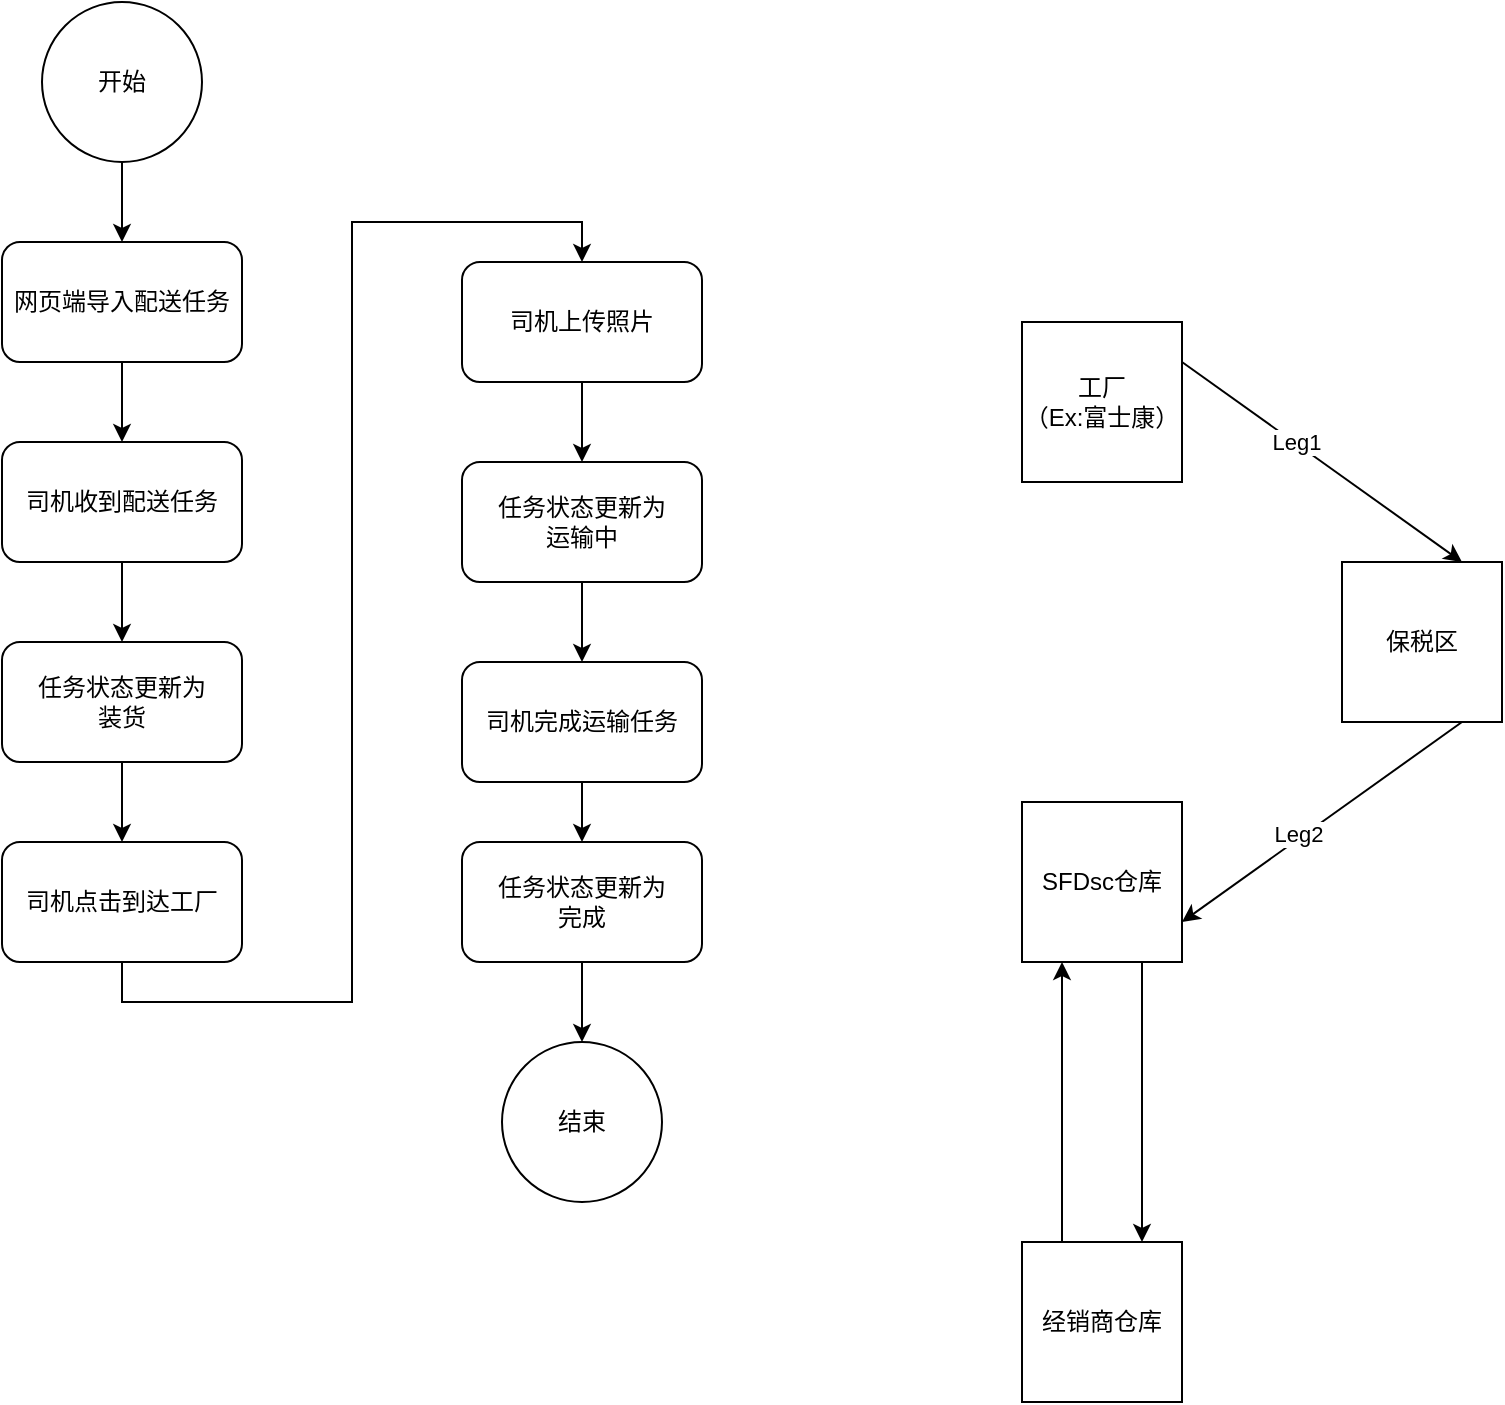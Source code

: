 <mxfile version="16.6.5" type="github">
  <diagram id="6WamHJM3YX5ozM1lHUuu" name="Page-1">
    <mxGraphModel dx="1673" dy="934" grid="1" gridSize="10" guides="1" tooltips="1" connect="1" arrows="1" fold="1" page="1" pageScale="1" pageWidth="827" pageHeight="1169" math="0" shadow="0">
      <root>
        <mxCell id="0" />
        <mxCell id="1" parent="0" />
        <mxCell id="jKYQgYoo8GoiLYSZHEF5-3" style="edgeStyle=orthogonalEdgeStyle;rounded=0;orthogonalLoop=1;jettySize=auto;html=1;exitX=0.5;exitY=1;exitDx=0;exitDy=0;entryX=0.5;entryY=0;entryDx=0;entryDy=0;" edge="1" parent="1" source="jKYQgYoo8GoiLYSZHEF5-1" target="jKYQgYoo8GoiLYSZHEF5-2">
          <mxGeometry relative="1" as="geometry" />
        </mxCell>
        <mxCell id="jKYQgYoo8GoiLYSZHEF5-1" value="开始" style="ellipse;whiteSpace=wrap;html=1;aspect=fixed;" vertex="1" parent="1">
          <mxGeometry x="70" y="120" width="80" height="80" as="geometry" />
        </mxCell>
        <mxCell id="jKYQgYoo8GoiLYSZHEF5-5" style="edgeStyle=orthogonalEdgeStyle;rounded=0;orthogonalLoop=1;jettySize=auto;html=1;exitX=0.5;exitY=1;exitDx=0;exitDy=0;entryX=0.5;entryY=0;entryDx=0;entryDy=0;" edge="1" parent="1" source="jKYQgYoo8GoiLYSZHEF5-2" target="jKYQgYoo8GoiLYSZHEF5-4">
          <mxGeometry relative="1" as="geometry" />
        </mxCell>
        <mxCell id="jKYQgYoo8GoiLYSZHEF5-2" value="网页端导入配送任务" style="rounded=1;whiteSpace=wrap;html=1;" vertex="1" parent="1">
          <mxGeometry x="50" y="240" width="120" height="60" as="geometry" />
        </mxCell>
        <mxCell id="jKYQgYoo8GoiLYSZHEF5-7" style="edgeStyle=orthogonalEdgeStyle;rounded=0;orthogonalLoop=1;jettySize=auto;html=1;exitX=0.5;exitY=1;exitDx=0;exitDy=0;entryX=0.5;entryY=0;entryDx=0;entryDy=0;" edge="1" parent="1" source="jKYQgYoo8GoiLYSZHEF5-4" target="jKYQgYoo8GoiLYSZHEF5-6">
          <mxGeometry relative="1" as="geometry" />
        </mxCell>
        <mxCell id="jKYQgYoo8GoiLYSZHEF5-4" value="司机收到配送任务" style="rounded=1;whiteSpace=wrap;html=1;" vertex="1" parent="1">
          <mxGeometry x="50" y="340" width="120" height="60" as="geometry" />
        </mxCell>
        <mxCell id="jKYQgYoo8GoiLYSZHEF5-9" style="edgeStyle=orthogonalEdgeStyle;rounded=0;orthogonalLoop=1;jettySize=auto;html=1;exitX=0.5;exitY=1;exitDx=0;exitDy=0;entryX=0.5;entryY=0;entryDx=0;entryDy=0;" edge="1" parent="1" source="jKYQgYoo8GoiLYSZHEF5-6" target="jKYQgYoo8GoiLYSZHEF5-8">
          <mxGeometry relative="1" as="geometry" />
        </mxCell>
        <mxCell id="jKYQgYoo8GoiLYSZHEF5-6" value="任务状态更新为&lt;br&gt;装货" style="rounded=1;whiteSpace=wrap;html=1;" vertex="1" parent="1">
          <mxGeometry x="50" y="440" width="120" height="60" as="geometry" />
        </mxCell>
        <mxCell id="jKYQgYoo8GoiLYSZHEF5-11" style="edgeStyle=orthogonalEdgeStyle;rounded=0;orthogonalLoop=1;jettySize=auto;html=1;exitX=0.5;exitY=1;exitDx=0;exitDy=0;entryX=0.5;entryY=0;entryDx=0;entryDy=0;" edge="1" parent="1" source="jKYQgYoo8GoiLYSZHEF5-8" target="jKYQgYoo8GoiLYSZHEF5-10">
          <mxGeometry relative="1" as="geometry" />
        </mxCell>
        <mxCell id="jKYQgYoo8GoiLYSZHEF5-8" value="司机点击到达工厂" style="rounded=1;whiteSpace=wrap;html=1;" vertex="1" parent="1">
          <mxGeometry x="50" y="540" width="120" height="60" as="geometry" />
        </mxCell>
        <mxCell id="jKYQgYoo8GoiLYSZHEF5-13" style="edgeStyle=orthogonalEdgeStyle;rounded=0;orthogonalLoop=1;jettySize=auto;html=1;exitX=0.5;exitY=1;exitDx=0;exitDy=0;entryX=0.5;entryY=0;entryDx=0;entryDy=0;" edge="1" parent="1" source="jKYQgYoo8GoiLYSZHEF5-10" target="jKYQgYoo8GoiLYSZHEF5-12">
          <mxGeometry relative="1" as="geometry" />
        </mxCell>
        <mxCell id="jKYQgYoo8GoiLYSZHEF5-10" value="司机上传照片" style="rounded=1;whiteSpace=wrap;html=1;" vertex="1" parent="1">
          <mxGeometry x="280" y="250" width="120" height="60" as="geometry" />
        </mxCell>
        <mxCell id="jKYQgYoo8GoiLYSZHEF5-15" style="edgeStyle=orthogonalEdgeStyle;rounded=0;orthogonalLoop=1;jettySize=auto;html=1;exitX=0.5;exitY=1;exitDx=0;exitDy=0;entryX=0.5;entryY=0;entryDx=0;entryDy=0;" edge="1" parent="1" source="jKYQgYoo8GoiLYSZHEF5-12" target="jKYQgYoo8GoiLYSZHEF5-14">
          <mxGeometry relative="1" as="geometry" />
        </mxCell>
        <mxCell id="jKYQgYoo8GoiLYSZHEF5-12" value="任务状态更新为&lt;br&gt;运输中" style="rounded=1;whiteSpace=wrap;html=1;" vertex="1" parent="1">
          <mxGeometry x="280" y="350" width="120" height="60" as="geometry" />
        </mxCell>
        <mxCell id="jKYQgYoo8GoiLYSZHEF5-18" style="edgeStyle=orthogonalEdgeStyle;rounded=0;orthogonalLoop=1;jettySize=auto;html=1;exitX=0.5;exitY=1;exitDx=0;exitDy=0;entryX=0.5;entryY=0;entryDx=0;entryDy=0;" edge="1" parent="1" source="jKYQgYoo8GoiLYSZHEF5-14" target="jKYQgYoo8GoiLYSZHEF5-17">
          <mxGeometry relative="1" as="geometry" />
        </mxCell>
        <mxCell id="jKYQgYoo8GoiLYSZHEF5-14" value="司机完成运输任务" style="rounded=1;whiteSpace=wrap;html=1;" vertex="1" parent="1">
          <mxGeometry x="280" y="450" width="120" height="60" as="geometry" />
        </mxCell>
        <mxCell id="jKYQgYoo8GoiLYSZHEF5-21" style="edgeStyle=orthogonalEdgeStyle;rounded=0;orthogonalLoop=1;jettySize=auto;html=1;exitX=0.5;exitY=1;exitDx=0;exitDy=0;entryX=0.5;entryY=0;entryDx=0;entryDy=0;" edge="1" parent="1" source="jKYQgYoo8GoiLYSZHEF5-17" target="jKYQgYoo8GoiLYSZHEF5-20">
          <mxGeometry relative="1" as="geometry" />
        </mxCell>
        <mxCell id="jKYQgYoo8GoiLYSZHEF5-17" value="任务状态更新为&lt;br&gt;完成" style="rounded=1;whiteSpace=wrap;html=1;" vertex="1" parent="1">
          <mxGeometry x="280" y="540" width="120" height="60" as="geometry" />
        </mxCell>
        <mxCell id="jKYQgYoo8GoiLYSZHEF5-20" value="结束" style="ellipse;whiteSpace=wrap;html=1;aspect=fixed;" vertex="1" parent="1">
          <mxGeometry x="300" y="640" width="80" height="80" as="geometry" />
        </mxCell>
        <mxCell id="jKYQgYoo8GoiLYSZHEF5-26" style="rounded=0;orthogonalLoop=1;jettySize=auto;html=1;exitX=1;exitY=0.25;exitDx=0;exitDy=0;entryX=0.75;entryY=0;entryDx=0;entryDy=0;" edge="1" parent="1" source="jKYQgYoo8GoiLYSZHEF5-23" target="jKYQgYoo8GoiLYSZHEF5-24">
          <mxGeometry relative="1" as="geometry" />
        </mxCell>
        <mxCell id="jKYQgYoo8GoiLYSZHEF5-29" value="Leg1" style="edgeLabel;html=1;align=center;verticalAlign=middle;resizable=0;points=[];" vertex="1" connectable="0" parent="jKYQgYoo8GoiLYSZHEF5-26">
          <mxGeometry x="-0.192" y="1" relative="1" as="geometry">
            <mxPoint as="offset" />
          </mxGeometry>
        </mxCell>
        <mxCell id="jKYQgYoo8GoiLYSZHEF5-23" value="工厂&lt;br&gt;（Ex:富士康）" style="whiteSpace=wrap;html=1;aspect=fixed;" vertex="1" parent="1">
          <mxGeometry x="560" y="280" width="80" height="80" as="geometry" />
        </mxCell>
        <mxCell id="jKYQgYoo8GoiLYSZHEF5-28" style="rounded=0;orthogonalLoop=1;jettySize=auto;html=1;exitX=0.75;exitY=1;exitDx=0;exitDy=0;entryX=1;entryY=0.75;entryDx=0;entryDy=0;" edge="1" parent="1" source="jKYQgYoo8GoiLYSZHEF5-24" target="jKYQgYoo8GoiLYSZHEF5-25">
          <mxGeometry relative="1" as="geometry" />
        </mxCell>
        <mxCell id="jKYQgYoo8GoiLYSZHEF5-30" value="Leg2" style="edgeLabel;html=1;align=center;verticalAlign=middle;resizable=0;points=[];" vertex="1" connectable="0" parent="jKYQgYoo8GoiLYSZHEF5-28">
          <mxGeometry x="0.156" y="-3" relative="1" as="geometry">
            <mxPoint as="offset" />
          </mxGeometry>
        </mxCell>
        <mxCell id="jKYQgYoo8GoiLYSZHEF5-24" value="保税区" style="whiteSpace=wrap;html=1;aspect=fixed;" vertex="1" parent="1">
          <mxGeometry x="720" y="400" width="80" height="80" as="geometry" />
        </mxCell>
        <mxCell id="jKYQgYoo8GoiLYSZHEF5-32" style="edgeStyle=none;rounded=0;orthogonalLoop=1;jettySize=auto;html=1;exitX=0.75;exitY=1;exitDx=0;exitDy=0;entryX=0.75;entryY=0;entryDx=0;entryDy=0;" edge="1" parent="1" source="jKYQgYoo8GoiLYSZHEF5-25" target="jKYQgYoo8GoiLYSZHEF5-31">
          <mxGeometry relative="1" as="geometry" />
        </mxCell>
        <mxCell id="jKYQgYoo8GoiLYSZHEF5-25" value="SFDsc仓库" style="whiteSpace=wrap;html=1;aspect=fixed;" vertex="1" parent="1">
          <mxGeometry x="560" y="520" width="80" height="80" as="geometry" />
        </mxCell>
        <mxCell id="jKYQgYoo8GoiLYSZHEF5-33" style="edgeStyle=none;rounded=0;orthogonalLoop=1;jettySize=auto;html=1;exitX=0.25;exitY=0;exitDx=0;exitDy=0;entryX=0.25;entryY=1;entryDx=0;entryDy=0;" edge="1" parent="1" source="jKYQgYoo8GoiLYSZHEF5-31" target="jKYQgYoo8GoiLYSZHEF5-25">
          <mxGeometry relative="1" as="geometry" />
        </mxCell>
        <mxCell id="jKYQgYoo8GoiLYSZHEF5-31" value="经销商仓库" style="whiteSpace=wrap;html=1;aspect=fixed;" vertex="1" parent="1">
          <mxGeometry x="560" y="740" width="80" height="80" as="geometry" />
        </mxCell>
      </root>
    </mxGraphModel>
  </diagram>
</mxfile>
